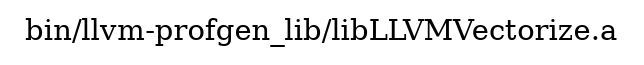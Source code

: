 digraph "bin/llvm-profgen_lib/libLLVMVectorize.a" {
	label="bin/llvm-profgen_lib/libLLVMVectorize.a";
	rankdir=LR;

}
